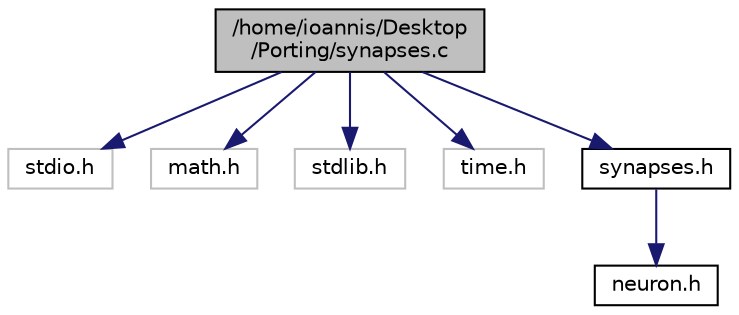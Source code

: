 digraph "/home/ioannis/Desktop/Porting/synapses.c"
{
  edge [fontname="Helvetica",fontsize="10",labelfontname="Helvetica",labelfontsize="10"];
  node [fontname="Helvetica",fontsize="10",shape=record];
  Node1 [label="/home/ioannis/Desktop\l/Porting/synapses.c",height=0.2,width=0.4,color="black", fillcolor="grey75", style="filled", fontcolor="black"];
  Node1 -> Node2 [color="midnightblue",fontsize="10",style="solid",fontname="Helvetica"];
  Node2 [label="stdio.h",height=0.2,width=0.4,color="grey75", fillcolor="white", style="filled"];
  Node1 -> Node3 [color="midnightblue",fontsize="10",style="solid",fontname="Helvetica"];
  Node3 [label="math.h",height=0.2,width=0.4,color="grey75", fillcolor="white", style="filled"];
  Node1 -> Node4 [color="midnightblue",fontsize="10",style="solid",fontname="Helvetica"];
  Node4 [label="stdlib.h",height=0.2,width=0.4,color="grey75", fillcolor="white", style="filled"];
  Node1 -> Node5 [color="midnightblue",fontsize="10",style="solid",fontname="Helvetica"];
  Node5 [label="time.h",height=0.2,width=0.4,color="grey75", fillcolor="white", style="filled"];
  Node1 -> Node6 [color="midnightblue",fontsize="10",style="solid",fontname="Helvetica"];
  Node6 [label="synapses.h",height=0.2,width=0.4,color="black", fillcolor="white", style="filled",URL="$synapses_8h.html",tooltip="Header file containing all the declarations of Synapse class and synapses&#39; functions. "];
  Node6 -> Node7 [color="midnightblue",fontsize="10",style="solid",fontname="Helvetica"];
  Node7 [label="neuron.h",height=0.2,width=0.4,color="black", fillcolor="white", style="filled",URL="$neuron_8h.html",tooltip="Header file containing all the declarations of Neuron classes and neurons&#39; functions. "];
}

